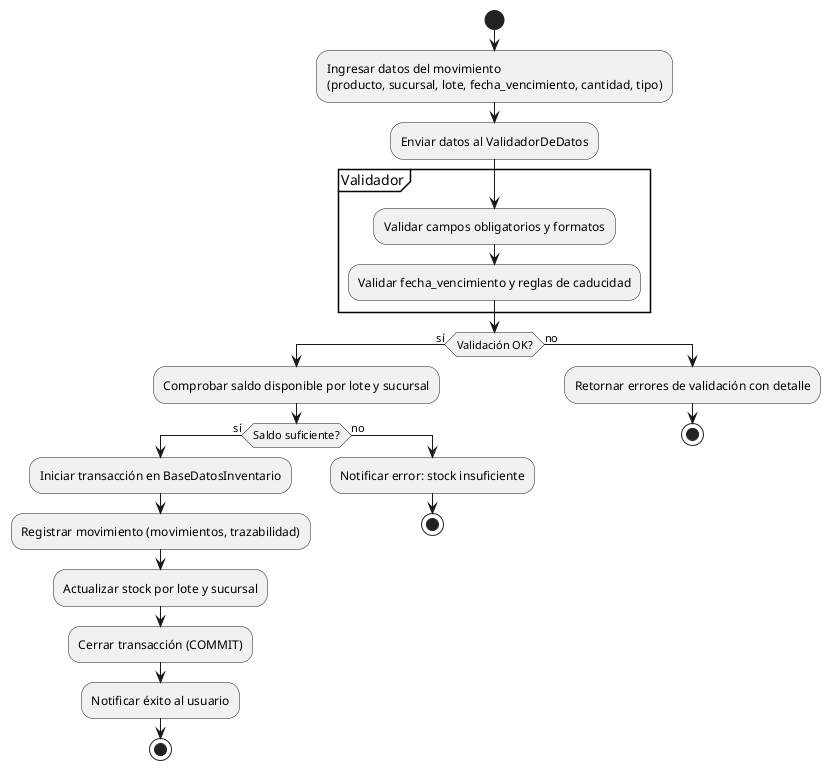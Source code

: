 @startuml
start
:Ingresar datos del movimiento\n(producto, sucursal, lote, fecha_vencimiento, cantidad, tipo);
:Enviar datos al ValidadorDeDatos;
partition Validador {
  :Validar campos obligatorios y formatos;
  :Validar fecha_vencimiento y reglas de caducidad;
}
if (Validación OK?) then (sí)
  :Comprobar saldo disponible por lote y sucursal;
  if (Saldo suficiente?) then (sí)
    :Iniciar transacción en BaseDatosInventario;
    :Registrar movimiento (movimientos, trazabilidad);
    :Actualizar stock por lote y sucursal;
    :Cerrar transacción (COMMIT);
    :Notificar éxito al usuario;
    stop
  else (no)
    :Notificar error: stock insuficiente;
    stop
  endif
else (no)
  :Retornar errores de validación con detalle;
  stop
endif
@enduml
